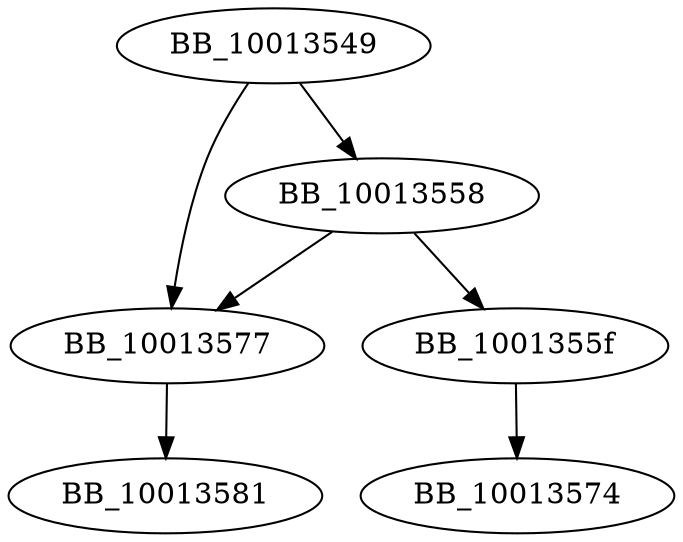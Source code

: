 DiGraph __unlock_file{
BB_10013549->BB_10013558
BB_10013549->BB_10013577
BB_10013558->BB_1001355f
BB_10013558->BB_10013577
BB_1001355f->BB_10013574
BB_10013577->BB_10013581
}
